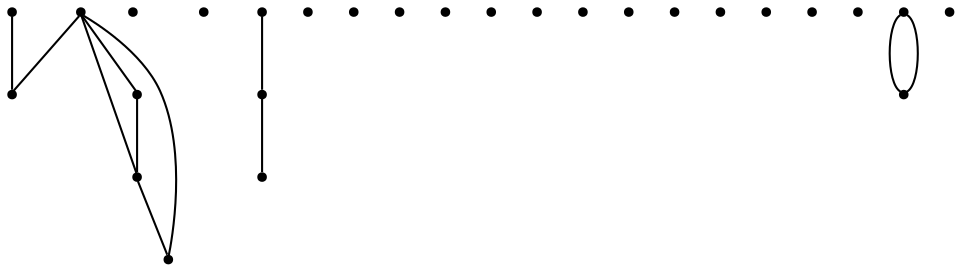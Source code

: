 graph {
  node [shape=point,comment="{\"directed\":false,\"doi\":\"10.1007/978-3-030-35802-0_26\",\"figure\":\"7\"}"]

  v0 [pos="1262.9491173365018,440.85552028304664"]
  v1 [pos="1421.7306363023117,577.4766135487951"]
  v2 [pos="1421.117008071527,235.91966770338138"]
  v3 [pos="1421.117008071527,274.0773695361805"]
  v4 [pos="1421.117008071527,349.1572892334227"]
  v5 [pos="1421.117008071527,382.3882128960964"]
  v6 [pos="1421.117008071527,425.46960095010485"]
  v7 [pos="1421.117008071527,447.6227711099838"]
  v8 [pos="1421.117008071527,475.93425302630993"]
  v9 [pos="1421.117008071527,501.78165831623335"]
  v10 [pos="1421.117008071527,512.8583705714495"]
  v11 [pos="1421.117008071527,526.3969179888156"]
  v12 [pos="1259.873568131916,577.4766135487951"]
  v13 [pos="1259.873568131916,531.9365458691914"]
  v14 [pos="1259.8726460998594,212.53496395718082"]
  v15 [pos="1259.8726460998594,235.91966770338138"]
  v16 [pos="1259.8726460998594,251.91987541689184"]
  v17 [pos="1259.8726460998594,349.1572892334227"]
  v18 [pos="1259.8726460998594,382.3882128960964"]
  v19 [pos="1098.6333712016078,577.4766135487951"]
  v20 [pos="1098.6333712016078,531.9365458691914"]
  v21 [pos="1098.6322901985068,292.5383950096267"]
  v22 [pos="1098.632290198507,303.61302476968604"]
  v23 [pos="1098.632290198507,349.1572892334227"]
  v24 [pos="1259.8715333025498,395.312273221524"]
  v25 [pos="1098.0165635499382,434.08114764061105"]
  v26 [pos="1259.2610844926498,448.235501593412"]

  v1 -- v0 [id="-3",pos="1421.7306363023117,577.4766135487951 1262.9491173365018,440.85552028304664 1262.9491173365018,440.85552028304664 1262.9491173365018,440.85552028304664"]
  v19 -- v12 [id="-6",pos="1098.6333712016078,577.4766135487951 1259.873568131916,577.4766135487951 1259.873568131916,577.4766135487951 1259.873568131916,577.4766135487951"]
  v12 -- v1 [id="-7",pos="1259.873568131916,577.4766135487951 1421.7306363023117,577.4766135487951 1421.7306363023117,577.4766135487951 1421.7306363023117,577.4766135487951"]
  v20 -- v13 [id="-11",pos="1098.6333712016078,531.9365458691914 1259.873568131916,531.9365458691914 1259.873568131916,531.9365458691914 1259.873568131916,531.9365458691914"]
  v25 -- v24 [id="-15",pos="1098.0165635499382,434.08114764061105 935.5407164869243,396.03055918466276 935.5407164869243,396.03055918466276 935.5407164869243,396.03055918466276 935.5407164869243,394.5939872583852 935.5407164869243,394.5939872583852 935.5407164869243,394.5939872583852 1259.8715333025498,395.312273221524 1259.8715333025498,395.312273221524 1259.8715333025498,395.312273221524"]
  v17 -- v4 [id="-18",pos="1259.8726460998594,349.1572892334227 1421.117008071527,349.1572892334227 1421.117008071527,349.1572892334227 1421.117008071527,349.1572892334227"]
  v0 -- v19 [id="-32",pos="1262.9491173365018,440.85552028304664 1098.6333712016078,577.4766135487951 1098.6333712016078,577.4766135487951 1098.6333712016078,577.4766135487951"]
  v0 -- v13 [id="-76",pos="1262.9491173365018,440.85552028304664 1259.873568131916,531.9365458691914 1259.873568131916,531.9365458691914 1259.873568131916,531.9365458691914"]
  v0 -- v12 [id="-83",pos="1262.9491173365018,440.85552028304664 1259.873568131916,577.4766135487951 1259.873568131916,577.4766135487951 1259.873568131916,577.4766135487951"]
  v23 -- v17 [id="-178",pos="1098.632290198507,349.1572892334227 1259.8726460998594,349.1572892334227 1259.8726460998594,349.1572892334227 1259.8726460998594,349.1572892334227"]
  v25 -- v24 [id="-181",pos="1098.0165635499382,434.08114764061105 1259.8715333025498,395.312273221524 1259.8715333025498,395.312273221524 1259.8715333025498,395.312273221524"]
}